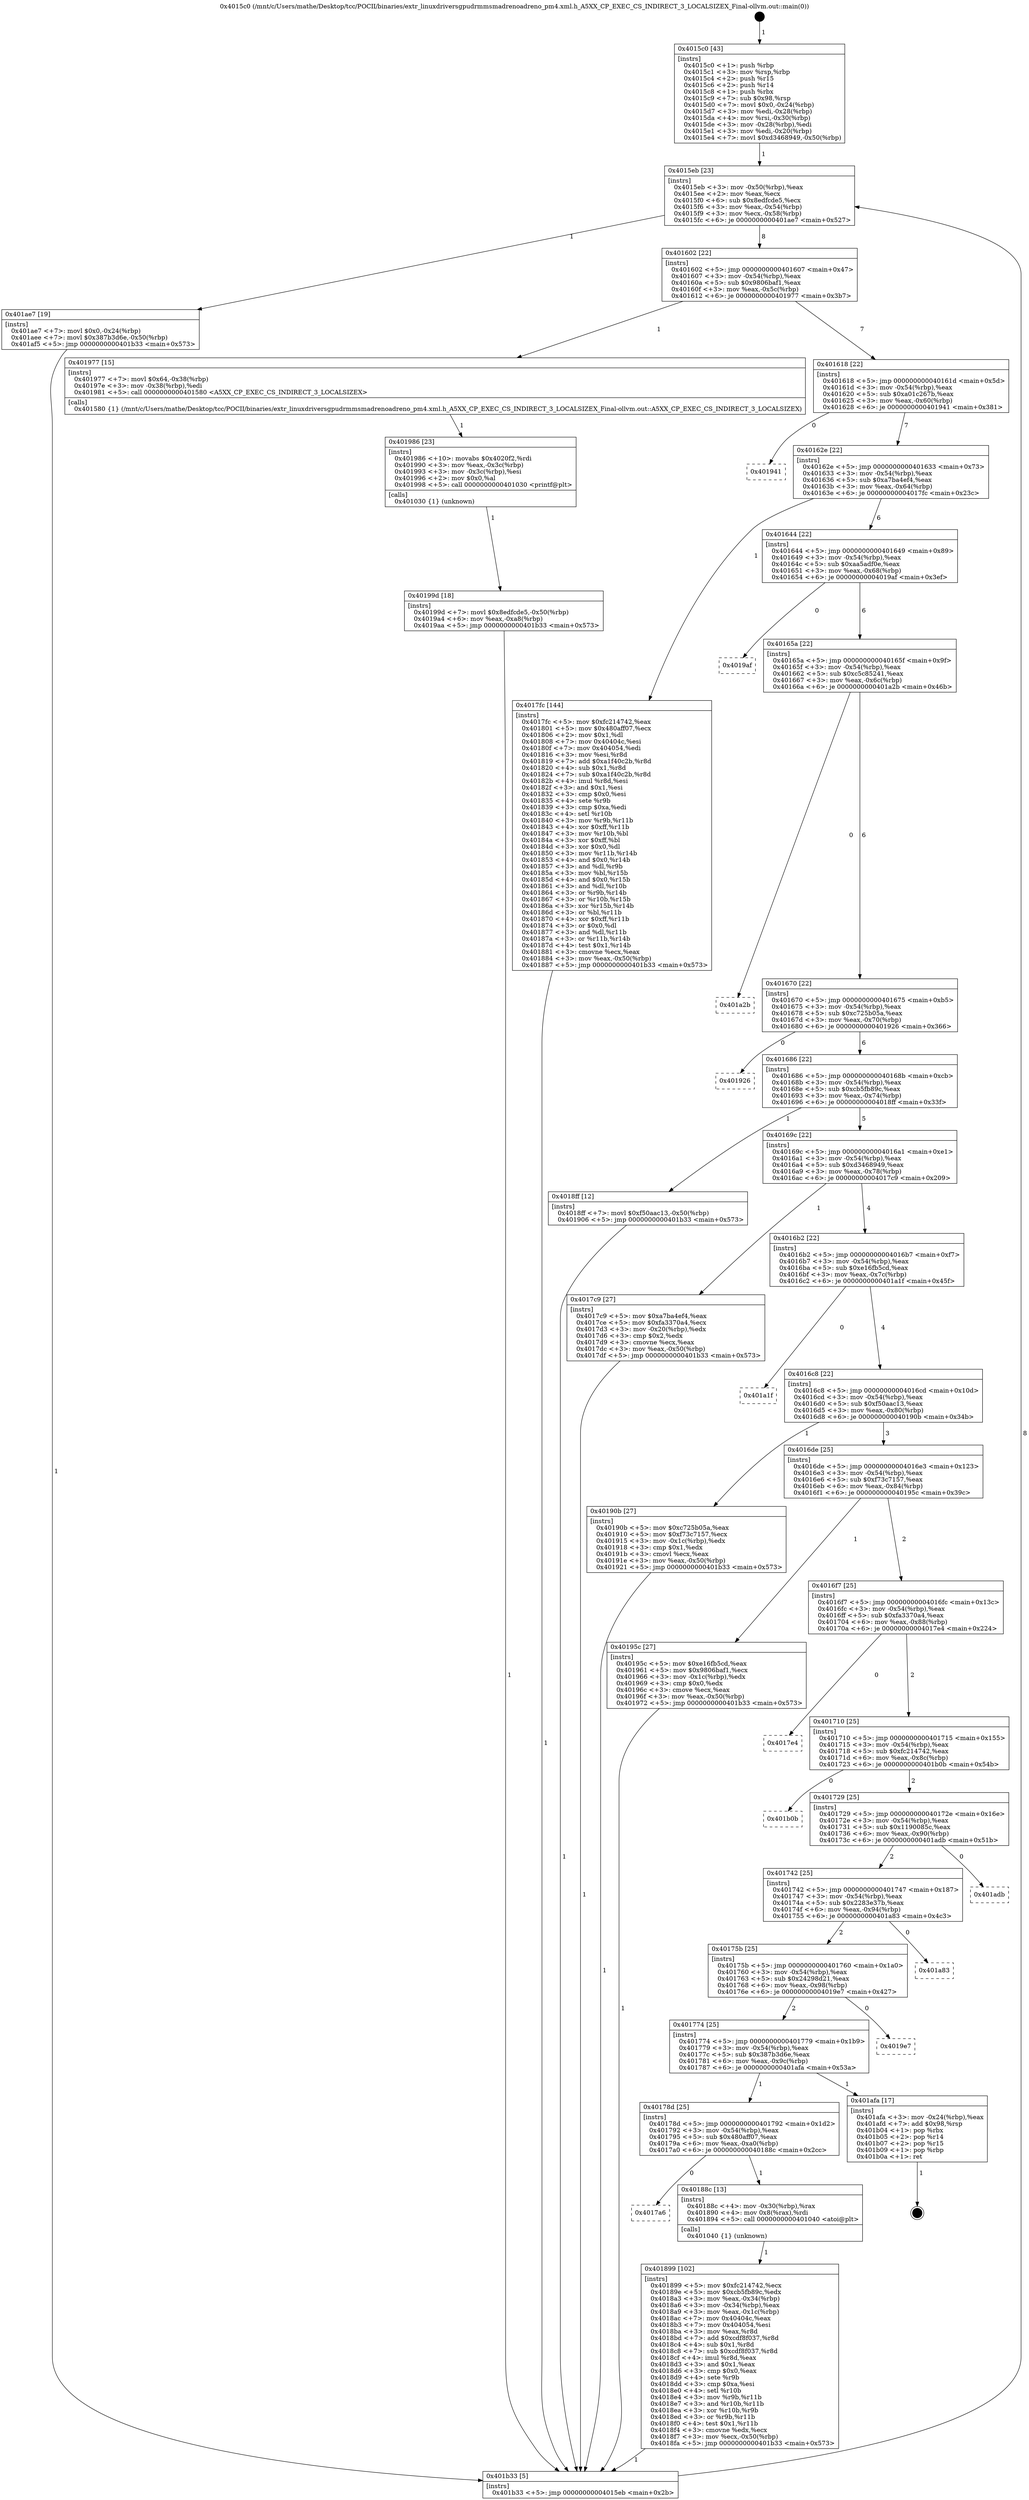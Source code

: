 digraph "0x4015c0" {
  label = "0x4015c0 (/mnt/c/Users/mathe/Desktop/tcc/POCII/binaries/extr_linuxdriversgpudrmmsmadrenoadreno_pm4.xml.h_A5XX_CP_EXEC_CS_INDIRECT_3_LOCALSIZEX_Final-ollvm.out::main(0))"
  labelloc = "t"
  node[shape=record]

  Entry [label="",width=0.3,height=0.3,shape=circle,fillcolor=black,style=filled]
  "0x4015eb" [label="{
     0x4015eb [23]\l
     | [instrs]\l
     &nbsp;&nbsp;0x4015eb \<+3\>: mov -0x50(%rbp),%eax\l
     &nbsp;&nbsp;0x4015ee \<+2\>: mov %eax,%ecx\l
     &nbsp;&nbsp;0x4015f0 \<+6\>: sub $0x8edfcde5,%ecx\l
     &nbsp;&nbsp;0x4015f6 \<+3\>: mov %eax,-0x54(%rbp)\l
     &nbsp;&nbsp;0x4015f9 \<+3\>: mov %ecx,-0x58(%rbp)\l
     &nbsp;&nbsp;0x4015fc \<+6\>: je 0000000000401ae7 \<main+0x527\>\l
  }"]
  "0x401ae7" [label="{
     0x401ae7 [19]\l
     | [instrs]\l
     &nbsp;&nbsp;0x401ae7 \<+7\>: movl $0x0,-0x24(%rbp)\l
     &nbsp;&nbsp;0x401aee \<+7\>: movl $0x387b3d6e,-0x50(%rbp)\l
     &nbsp;&nbsp;0x401af5 \<+5\>: jmp 0000000000401b33 \<main+0x573\>\l
  }"]
  "0x401602" [label="{
     0x401602 [22]\l
     | [instrs]\l
     &nbsp;&nbsp;0x401602 \<+5\>: jmp 0000000000401607 \<main+0x47\>\l
     &nbsp;&nbsp;0x401607 \<+3\>: mov -0x54(%rbp),%eax\l
     &nbsp;&nbsp;0x40160a \<+5\>: sub $0x9806baf1,%eax\l
     &nbsp;&nbsp;0x40160f \<+3\>: mov %eax,-0x5c(%rbp)\l
     &nbsp;&nbsp;0x401612 \<+6\>: je 0000000000401977 \<main+0x3b7\>\l
  }"]
  Exit [label="",width=0.3,height=0.3,shape=circle,fillcolor=black,style=filled,peripheries=2]
  "0x401977" [label="{
     0x401977 [15]\l
     | [instrs]\l
     &nbsp;&nbsp;0x401977 \<+7\>: movl $0x64,-0x38(%rbp)\l
     &nbsp;&nbsp;0x40197e \<+3\>: mov -0x38(%rbp),%edi\l
     &nbsp;&nbsp;0x401981 \<+5\>: call 0000000000401580 \<A5XX_CP_EXEC_CS_INDIRECT_3_LOCALSIZEX\>\l
     | [calls]\l
     &nbsp;&nbsp;0x401580 \{1\} (/mnt/c/Users/mathe/Desktop/tcc/POCII/binaries/extr_linuxdriversgpudrmmsmadrenoadreno_pm4.xml.h_A5XX_CP_EXEC_CS_INDIRECT_3_LOCALSIZEX_Final-ollvm.out::A5XX_CP_EXEC_CS_INDIRECT_3_LOCALSIZEX)\l
  }"]
  "0x401618" [label="{
     0x401618 [22]\l
     | [instrs]\l
     &nbsp;&nbsp;0x401618 \<+5\>: jmp 000000000040161d \<main+0x5d\>\l
     &nbsp;&nbsp;0x40161d \<+3\>: mov -0x54(%rbp),%eax\l
     &nbsp;&nbsp;0x401620 \<+5\>: sub $0xa01c267b,%eax\l
     &nbsp;&nbsp;0x401625 \<+3\>: mov %eax,-0x60(%rbp)\l
     &nbsp;&nbsp;0x401628 \<+6\>: je 0000000000401941 \<main+0x381\>\l
  }"]
  "0x40199d" [label="{
     0x40199d [18]\l
     | [instrs]\l
     &nbsp;&nbsp;0x40199d \<+7\>: movl $0x8edfcde5,-0x50(%rbp)\l
     &nbsp;&nbsp;0x4019a4 \<+6\>: mov %eax,-0xa8(%rbp)\l
     &nbsp;&nbsp;0x4019aa \<+5\>: jmp 0000000000401b33 \<main+0x573\>\l
  }"]
  "0x401941" [label="{
     0x401941\l
  }", style=dashed]
  "0x40162e" [label="{
     0x40162e [22]\l
     | [instrs]\l
     &nbsp;&nbsp;0x40162e \<+5\>: jmp 0000000000401633 \<main+0x73\>\l
     &nbsp;&nbsp;0x401633 \<+3\>: mov -0x54(%rbp),%eax\l
     &nbsp;&nbsp;0x401636 \<+5\>: sub $0xa7ba4ef4,%eax\l
     &nbsp;&nbsp;0x40163b \<+3\>: mov %eax,-0x64(%rbp)\l
     &nbsp;&nbsp;0x40163e \<+6\>: je 00000000004017fc \<main+0x23c\>\l
  }"]
  "0x401986" [label="{
     0x401986 [23]\l
     | [instrs]\l
     &nbsp;&nbsp;0x401986 \<+10\>: movabs $0x4020f2,%rdi\l
     &nbsp;&nbsp;0x401990 \<+3\>: mov %eax,-0x3c(%rbp)\l
     &nbsp;&nbsp;0x401993 \<+3\>: mov -0x3c(%rbp),%esi\l
     &nbsp;&nbsp;0x401996 \<+2\>: mov $0x0,%al\l
     &nbsp;&nbsp;0x401998 \<+5\>: call 0000000000401030 \<printf@plt\>\l
     | [calls]\l
     &nbsp;&nbsp;0x401030 \{1\} (unknown)\l
  }"]
  "0x4017fc" [label="{
     0x4017fc [144]\l
     | [instrs]\l
     &nbsp;&nbsp;0x4017fc \<+5\>: mov $0xfc214742,%eax\l
     &nbsp;&nbsp;0x401801 \<+5\>: mov $0x480aff07,%ecx\l
     &nbsp;&nbsp;0x401806 \<+2\>: mov $0x1,%dl\l
     &nbsp;&nbsp;0x401808 \<+7\>: mov 0x40404c,%esi\l
     &nbsp;&nbsp;0x40180f \<+7\>: mov 0x404054,%edi\l
     &nbsp;&nbsp;0x401816 \<+3\>: mov %esi,%r8d\l
     &nbsp;&nbsp;0x401819 \<+7\>: add $0xa1f40c2b,%r8d\l
     &nbsp;&nbsp;0x401820 \<+4\>: sub $0x1,%r8d\l
     &nbsp;&nbsp;0x401824 \<+7\>: sub $0xa1f40c2b,%r8d\l
     &nbsp;&nbsp;0x40182b \<+4\>: imul %r8d,%esi\l
     &nbsp;&nbsp;0x40182f \<+3\>: and $0x1,%esi\l
     &nbsp;&nbsp;0x401832 \<+3\>: cmp $0x0,%esi\l
     &nbsp;&nbsp;0x401835 \<+4\>: sete %r9b\l
     &nbsp;&nbsp;0x401839 \<+3\>: cmp $0xa,%edi\l
     &nbsp;&nbsp;0x40183c \<+4\>: setl %r10b\l
     &nbsp;&nbsp;0x401840 \<+3\>: mov %r9b,%r11b\l
     &nbsp;&nbsp;0x401843 \<+4\>: xor $0xff,%r11b\l
     &nbsp;&nbsp;0x401847 \<+3\>: mov %r10b,%bl\l
     &nbsp;&nbsp;0x40184a \<+3\>: xor $0xff,%bl\l
     &nbsp;&nbsp;0x40184d \<+3\>: xor $0x0,%dl\l
     &nbsp;&nbsp;0x401850 \<+3\>: mov %r11b,%r14b\l
     &nbsp;&nbsp;0x401853 \<+4\>: and $0x0,%r14b\l
     &nbsp;&nbsp;0x401857 \<+3\>: and %dl,%r9b\l
     &nbsp;&nbsp;0x40185a \<+3\>: mov %bl,%r15b\l
     &nbsp;&nbsp;0x40185d \<+4\>: and $0x0,%r15b\l
     &nbsp;&nbsp;0x401861 \<+3\>: and %dl,%r10b\l
     &nbsp;&nbsp;0x401864 \<+3\>: or %r9b,%r14b\l
     &nbsp;&nbsp;0x401867 \<+3\>: or %r10b,%r15b\l
     &nbsp;&nbsp;0x40186a \<+3\>: xor %r15b,%r14b\l
     &nbsp;&nbsp;0x40186d \<+3\>: or %bl,%r11b\l
     &nbsp;&nbsp;0x401870 \<+4\>: xor $0xff,%r11b\l
     &nbsp;&nbsp;0x401874 \<+3\>: or $0x0,%dl\l
     &nbsp;&nbsp;0x401877 \<+3\>: and %dl,%r11b\l
     &nbsp;&nbsp;0x40187a \<+3\>: or %r11b,%r14b\l
     &nbsp;&nbsp;0x40187d \<+4\>: test $0x1,%r14b\l
     &nbsp;&nbsp;0x401881 \<+3\>: cmovne %ecx,%eax\l
     &nbsp;&nbsp;0x401884 \<+3\>: mov %eax,-0x50(%rbp)\l
     &nbsp;&nbsp;0x401887 \<+5\>: jmp 0000000000401b33 \<main+0x573\>\l
  }"]
  "0x401644" [label="{
     0x401644 [22]\l
     | [instrs]\l
     &nbsp;&nbsp;0x401644 \<+5\>: jmp 0000000000401649 \<main+0x89\>\l
     &nbsp;&nbsp;0x401649 \<+3\>: mov -0x54(%rbp),%eax\l
     &nbsp;&nbsp;0x40164c \<+5\>: sub $0xaa5adf0e,%eax\l
     &nbsp;&nbsp;0x401651 \<+3\>: mov %eax,-0x68(%rbp)\l
     &nbsp;&nbsp;0x401654 \<+6\>: je 00000000004019af \<main+0x3ef\>\l
  }"]
  "0x401899" [label="{
     0x401899 [102]\l
     | [instrs]\l
     &nbsp;&nbsp;0x401899 \<+5\>: mov $0xfc214742,%ecx\l
     &nbsp;&nbsp;0x40189e \<+5\>: mov $0xcb5fb89c,%edx\l
     &nbsp;&nbsp;0x4018a3 \<+3\>: mov %eax,-0x34(%rbp)\l
     &nbsp;&nbsp;0x4018a6 \<+3\>: mov -0x34(%rbp),%eax\l
     &nbsp;&nbsp;0x4018a9 \<+3\>: mov %eax,-0x1c(%rbp)\l
     &nbsp;&nbsp;0x4018ac \<+7\>: mov 0x40404c,%eax\l
     &nbsp;&nbsp;0x4018b3 \<+7\>: mov 0x404054,%esi\l
     &nbsp;&nbsp;0x4018ba \<+3\>: mov %eax,%r8d\l
     &nbsp;&nbsp;0x4018bd \<+7\>: add $0xcdf8f037,%r8d\l
     &nbsp;&nbsp;0x4018c4 \<+4\>: sub $0x1,%r8d\l
     &nbsp;&nbsp;0x4018c8 \<+7\>: sub $0xcdf8f037,%r8d\l
     &nbsp;&nbsp;0x4018cf \<+4\>: imul %r8d,%eax\l
     &nbsp;&nbsp;0x4018d3 \<+3\>: and $0x1,%eax\l
     &nbsp;&nbsp;0x4018d6 \<+3\>: cmp $0x0,%eax\l
     &nbsp;&nbsp;0x4018d9 \<+4\>: sete %r9b\l
     &nbsp;&nbsp;0x4018dd \<+3\>: cmp $0xa,%esi\l
     &nbsp;&nbsp;0x4018e0 \<+4\>: setl %r10b\l
     &nbsp;&nbsp;0x4018e4 \<+3\>: mov %r9b,%r11b\l
     &nbsp;&nbsp;0x4018e7 \<+3\>: and %r10b,%r11b\l
     &nbsp;&nbsp;0x4018ea \<+3\>: xor %r10b,%r9b\l
     &nbsp;&nbsp;0x4018ed \<+3\>: or %r9b,%r11b\l
     &nbsp;&nbsp;0x4018f0 \<+4\>: test $0x1,%r11b\l
     &nbsp;&nbsp;0x4018f4 \<+3\>: cmovne %edx,%ecx\l
     &nbsp;&nbsp;0x4018f7 \<+3\>: mov %ecx,-0x50(%rbp)\l
     &nbsp;&nbsp;0x4018fa \<+5\>: jmp 0000000000401b33 \<main+0x573\>\l
  }"]
  "0x4019af" [label="{
     0x4019af\l
  }", style=dashed]
  "0x40165a" [label="{
     0x40165a [22]\l
     | [instrs]\l
     &nbsp;&nbsp;0x40165a \<+5\>: jmp 000000000040165f \<main+0x9f\>\l
     &nbsp;&nbsp;0x40165f \<+3\>: mov -0x54(%rbp),%eax\l
     &nbsp;&nbsp;0x401662 \<+5\>: sub $0xc5c85241,%eax\l
     &nbsp;&nbsp;0x401667 \<+3\>: mov %eax,-0x6c(%rbp)\l
     &nbsp;&nbsp;0x40166a \<+6\>: je 0000000000401a2b \<main+0x46b\>\l
  }"]
  "0x4017a6" [label="{
     0x4017a6\l
  }", style=dashed]
  "0x401a2b" [label="{
     0x401a2b\l
  }", style=dashed]
  "0x401670" [label="{
     0x401670 [22]\l
     | [instrs]\l
     &nbsp;&nbsp;0x401670 \<+5\>: jmp 0000000000401675 \<main+0xb5\>\l
     &nbsp;&nbsp;0x401675 \<+3\>: mov -0x54(%rbp),%eax\l
     &nbsp;&nbsp;0x401678 \<+5\>: sub $0xc725b05a,%eax\l
     &nbsp;&nbsp;0x40167d \<+3\>: mov %eax,-0x70(%rbp)\l
     &nbsp;&nbsp;0x401680 \<+6\>: je 0000000000401926 \<main+0x366\>\l
  }"]
  "0x40188c" [label="{
     0x40188c [13]\l
     | [instrs]\l
     &nbsp;&nbsp;0x40188c \<+4\>: mov -0x30(%rbp),%rax\l
     &nbsp;&nbsp;0x401890 \<+4\>: mov 0x8(%rax),%rdi\l
     &nbsp;&nbsp;0x401894 \<+5\>: call 0000000000401040 \<atoi@plt\>\l
     | [calls]\l
     &nbsp;&nbsp;0x401040 \{1\} (unknown)\l
  }"]
  "0x401926" [label="{
     0x401926\l
  }", style=dashed]
  "0x401686" [label="{
     0x401686 [22]\l
     | [instrs]\l
     &nbsp;&nbsp;0x401686 \<+5\>: jmp 000000000040168b \<main+0xcb\>\l
     &nbsp;&nbsp;0x40168b \<+3\>: mov -0x54(%rbp),%eax\l
     &nbsp;&nbsp;0x40168e \<+5\>: sub $0xcb5fb89c,%eax\l
     &nbsp;&nbsp;0x401693 \<+3\>: mov %eax,-0x74(%rbp)\l
     &nbsp;&nbsp;0x401696 \<+6\>: je 00000000004018ff \<main+0x33f\>\l
  }"]
  "0x40178d" [label="{
     0x40178d [25]\l
     | [instrs]\l
     &nbsp;&nbsp;0x40178d \<+5\>: jmp 0000000000401792 \<main+0x1d2\>\l
     &nbsp;&nbsp;0x401792 \<+3\>: mov -0x54(%rbp),%eax\l
     &nbsp;&nbsp;0x401795 \<+5\>: sub $0x480aff07,%eax\l
     &nbsp;&nbsp;0x40179a \<+6\>: mov %eax,-0xa0(%rbp)\l
     &nbsp;&nbsp;0x4017a0 \<+6\>: je 000000000040188c \<main+0x2cc\>\l
  }"]
  "0x4018ff" [label="{
     0x4018ff [12]\l
     | [instrs]\l
     &nbsp;&nbsp;0x4018ff \<+7\>: movl $0xf50aac13,-0x50(%rbp)\l
     &nbsp;&nbsp;0x401906 \<+5\>: jmp 0000000000401b33 \<main+0x573\>\l
  }"]
  "0x40169c" [label="{
     0x40169c [22]\l
     | [instrs]\l
     &nbsp;&nbsp;0x40169c \<+5\>: jmp 00000000004016a1 \<main+0xe1\>\l
     &nbsp;&nbsp;0x4016a1 \<+3\>: mov -0x54(%rbp),%eax\l
     &nbsp;&nbsp;0x4016a4 \<+5\>: sub $0xd3468949,%eax\l
     &nbsp;&nbsp;0x4016a9 \<+3\>: mov %eax,-0x78(%rbp)\l
     &nbsp;&nbsp;0x4016ac \<+6\>: je 00000000004017c9 \<main+0x209\>\l
  }"]
  "0x401afa" [label="{
     0x401afa [17]\l
     | [instrs]\l
     &nbsp;&nbsp;0x401afa \<+3\>: mov -0x24(%rbp),%eax\l
     &nbsp;&nbsp;0x401afd \<+7\>: add $0x98,%rsp\l
     &nbsp;&nbsp;0x401b04 \<+1\>: pop %rbx\l
     &nbsp;&nbsp;0x401b05 \<+2\>: pop %r14\l
     &nbsp;&nbsp;0x401b07 \<+2\>: pop %r15\l
     &nbsp;&nbsp;0x401b09 \<+1\>: pop %rbp\l
     &nbsp;&nbsp;0x401b0a \<+1\>: ret\l
  }"]
  "0x4017c9" [label="{
     0x4017c9 [27]\l
     | [instrs]\l
     &nbsp;&nbsp;0x4017c9 \<+5\>: mov $0xa7ba4ef4,%eax\l
     &nbsp;&nbsp;0x4017ce \<+5\>: mov $0xfa3370a4,%ecx\l
     &nbsp;&nbsp;0x4017d3 \<+3\>: mov -0x20(%rbp),%edx\l
     &nbsp;&nbsp;0x4017d6 \<+3\>: cmp $0x2,%edx\l
     &nbsp;&nbsp;0x4017d9 \<+3\>: cmovne %ecx,%eax\l
     &nbsp;&nbsp;0x4017dc \<+3\>: mov %eax,-0x50(%rbp)\l
     &nbsp;&nbsp;0x4017df \<+5\>: jmp 0000000000401b33 \<main+0x573\>\l
  }"]
  "0x4016b2" [label="{
     0x4016b2 [22]\l
     | [instrs]\l
     &nbsp;&nbsp;0x4016b2 \<+5\>: jmp 00000000004016b7 \<main+0xf7\>\l
     &nbsp;&nbsp;0x4016b7 \<+3\>: mov -0x54(%rbp),%eax\l
     &nbsp;&nbsp;0x4016ba \<+5\>: sub $0xe16fb5cd,%eax\l
     &nbsp;&nbsp;0x4016bf \<+3\>: mov %eax,-0x7c(%rbp)\l
     &nbsp;&nbsp;0x4016c2 \<+6\>: je 0000000000401a1f \<main+0x45f\>\l
  }"]
  "0x401b33" [label="{
     0x401b33 [5]\l
     | [instrs]\l
     &nbsp;&nbsp;0x401b33 \<+5\>: jmp 00000000004015eb \<main+0x2b\>\l
  }"]
  "0x4015c0" [label="{
     0x4015c0 [43]\l
     | [instrs]\l
     &nbsp;&nbsp;0x4015c0 \<+1\>: push %rbp\l
     &nbsp;&nbsp;0x4015c1 \<+3\>: mov %rsp,%rbp\l
     &nbsp;&nbsp;0x4015c4 \<+2\>: push %r15\l
     &nbsp;&nbsp;0x4015c6 \<+2\>: push %r14\l
     &nbsp;&nbsp;0x4015c8 \<+1\>: push %rbx\l
     &nbsp;&nbsp;0x4015c9 \<+7\>: sub $0x98,%rsp\l
     &nbsp;&nbsp;0x4015d0 \<+7\>: movl $0x0,-0x24(%rbp)\l
     &nbsp;&nbsp;0x4015d7 \<+3\>: mov %edi,-0x28(%rbp)\l
     &nbsp;&nbsp;0x4015da \<+4\>: mov %rsi,-0x30(%rbp)\l
     &nbsp;&nbsp;0x4015de \<+3\>: mov -0x28(%rbp),%edi\l
     &nbsp;&nbsp;0x4015e1 \<+3\>: mov %edi,-0x20(%rbp)\l
     &nbsp;&nbsp;0x4015e4 \<+7\>: movl $0xd3468949,-0x50(%rbp)\l
  }"]
  "0x401774" [label="{
     0x401774 [25]\l
     | [instrs]\l
     &nbsp;&nbsp;0x401774 \<+5\>: jmp 0000000000401779 \<main+0x1b9\>\l
     &nbsp;&nbsp;0x401779 \<+3\>: mov -0x54(%rbp),%eax\l
     &nbsp;&nbsp;0x40177c \<+5\>: sub $0x387b3d6e,%eax\l
     &nbsp;&nbsp;0x401781 \<+6\>: mov %eax,-0x9c(%rbp)\l
     &nbsp;&nbsp;0x401787 \<+6\>: je 0000000000401afa \<main+0x53a\>\l
  }"]
  "0x401a1f" [label="{
     0x401a1f\l
  }", style=dashed]
  "0x4016c8" [label="{
     0x4016c8 [22]\l
     | [instrs]\l
     &nbsp;&nbsp;0x4016c8 \<+5\>: jmp 00000000004016cd \<main+0x10d\>\l
     &nbsp;&nbsp;0x4016cd \<+3\>: mov -0x54(%rbp),%eax\l
     &nbsp;&nbsp;0x4016d0 \<+5\>: sub $0xf50aac13,%eax\l
     &nbsp;&nbsp;0x4016d5 \<+3\>: mov %eax,-0x80(%rbp)\l
     &nbsp;&nbsp;0x4016d8 \<+6\>: je 000000000040190b \<main+0x34b\>\l
  }"]
  "0x4019e7" [label="{
     0x4019e7\l
  }", style=dashed]
  "0x40190b" [label="{
     0x40190b [27]\l
     | [instrs]\l
     &nbsp;&nbsp;0x40190b \<+5\>: mov $0xc725b05a,%eax\l
     &nbsp;&nbsp;0x401910 \<+5\>: mov $0xf73c7157,%ecx\l
     &nbsp;&nbsp;0x401915 \<+3\>: mov -0x1c(%rbp),%edx\l
     &nbsp;&nbsp;0x401918 \<+3\>: cmp $0x1,%edx\l
     &nbsp;&nbsp;0x40191b \<+3\>: cmovl %ecx,%eax\l
     &nbsp;&nbsp;0x40191e \<+3\>: mov %eax,-0x50(%rbp)\l
     &nbsp;&nbsp;0x401921 \<+5\>: jmp 0000000000401b33 \<main+0x573\>\l
  }"]
  "0x4016de" [label="{
     0x4016de [25]\l
     | [instrs]\l
     &nbsp;&nbsp;0x4016de \<+5\>: jmp 00000000004016e3 \<main+0x123\>\l
     &nbsp;&nbsp;0x4016e3 \<+3\>: mov -0x54(%rbp),%eax\l
     &nbsp;&nbsp;0x4016e6 \<+5\>: sub $0xf73c7157,%eax\l
     &nbsp;&nbsp;0x4016eb \<+6\>: mov %eax,-0x84(%rbp)\l
     &nbsp;&nbsp;0x4016f1 \<+6\>: je 000000000040195c \<main+0x39c\>\l
  }"]
  "0x40175b" [label="{
     0x40175b [25]\l
     | [instrs]\l
     &nbsp;&nbsp;0x40175b \<+5\>: jmp 0000000000401760 \<main+0x1a0\>\l
     &nbsp;&nbsp;0x401760 \<+3\>: mov -0x54(%rbp),%eax\l
     &nbsp;&nbsp;0x401763 \<+5\>: sub $0x24298d21,%eax\l
     &nbsp;&nbsp;0x401768 \<+6\>: mov %eax,-0x98(%rbp)\l
     &nbsp;&nbsp;0x40176e \<+6\>: je 00000000004019e7 \<main+0x427\>\l
  }"]
  "0x40195c" [label="{
     0x40195c [27]\l
     | [instrs]\l
     &nbsp;&nbsp;0x40195c \<+5\>: mov $0xe16fb5cd,%eax\l
     &nbsp;&nbsp;0x401961 \<+5\>: mov $0x9806baf1,%ecx\l
     &nbsp;&nbsp;0x401966 \<+3\>: mov -0x1c(%rbp),%edx\l
     &nbsp;&nbsp;0x401969 \<+3\>: cmp $0x0,%edx\l
     &nbsp;&nbsp;0x40196c \<+3\>: cmove %ecx,%eax\l
     &nbsp;&nbsp;0x40196f \<+3\>: mov %eax,-0x50(%rbp)\l
     &nbsp;&nbsp;0x401972 \<+5\>: jmp 0000000000401b33 \<main+0x573\>\l
  }"]
  "0x4016f7" [label="{
     0x4016f7 [25]\l
     | [instrs]\l
     &nbsp;&nbsp;0x4016f7 \<+5\>: jmp 00000000004016fc \<main+0x13c\>\l
     &nbsp;&nbsp;0x4016fc \<+3\>: mov -0x54(%rbp),%eax\l
     &nbsp;&nbsp;0x4016ff \<+5\>: sub $0xfa3370a4,%eax\l
     &nbsp;&nbsp;0x401704 \<+6\>: mov %eax,-0x88(%rbp)\l
     &nbsp;&nbsp;0x40170a \<+6\>: je 00000000004017e4 \<main+0x224\>\l
  }"]
  "0x401a83" [label="{
     0x401a83\l
  }", style=dashed]
  "0x4017e4" [label="{
     0x4017e4\l
  }", style=dashed]
  "0x401710" [label="{
     0x401710 [25]\l
     | [instrs]\l
     &nbsp;&nbsp;0x401710 \<+5\>: jmp 0000000000401715 \<main+0x155\>\l
     &nbsp;&nbsp;0x401715 \<+3\>: mov -0x54(%rbp),%eax\l
     &nbsp;&nbsp;0x401718 \<+5\>: sub $0xfc214742,%eax\l
     &nbsp;&nbsp;0x40171d \<+6\>: mov %eax,-0x8c(%rbp)\l
     &nbsp;&nbsp;0x401723 \<+6\>: je 0000000000401b0b \<main+0x54b\>\l
  }"]
  "0x401742" [label="{
     0x401742 [25]\l
     | [instrs]\l
     &nbsp;&nbsp;0x401742 \<+5\>: jmp 0000000000401747 \<main+0x187\>\l
     &nbsp;&nbsp;0x401747 \<+3\>: mov -0x54(%rbp),%eax\l
     &nbsp;&nbsp;0x40174a \<+5\>: sub $0x2283e37b,%eax\l
     &nbsp;&nbsp;0x40174f \<+6\>: mov %eax,-0x94(%rbp)\l
     &nbsp;&nbsp;0x401755 \<+6\>: je 0000000000401a83 \<main+0x4c3\>\l
  }"]
  "0x401b0b" [label="{
     0x401b0b\l
  }", style=dashed]
  "0x401729" [label="{
     0x401729 [25]\l
     | [instrs]\l
     &nbsp;&nbsp;0x401729 \<+5\>: jmp 000000000040172e \<main+0x16e\>\l
     &nbsp;&nbsp;0x40172e \<+3\>: mov -0x54(%rbp),%eax\l
     &nbsp;&nbsp;0x401731 \<+5\>: sub $0x1190085c,%eax\l
     &nbsp;&nbsp;0x401736 \<+6\>: mov %eax,-0x90(%rbp)\l
     &nbsp;&nbsp;0x40173c \<+6\>: je 0000000000401adb \<main+0x51b\>\l
  }"]
  "0x401adb" [label="{
     0x401adb\l
  }", style=dashed]
  Entry -> "0x4015c0" [label=" 1"]
  "0x4015eb" -> "0x401ae7" [label=" 1"]
  "0x4015eb" -> "0x401602" [label=" 8"]
  "0x401afa" -> Exit [label=" 1"]
  "0x401602" -> "0x401977" [label=" 1"]
  "0x401602" -> "0x401618" [label=" 7"]
  "0x401ae7" -> "0x401b33" [label=" 1"]
  "0x401618" -> "0x401941" [label=" 0"]
  "0x401618" -> "0x40162e" [label=" 7"]
  "0x40199d" -> "0x401b33" [label=" 1"]
  "0x40162e" -> "0x4017fc" [label=" 1"]
  "0x40162e" -> "0x401644" [label=" 6"]
  "0x401986" -> "0x40199d" [label=" 1"]
  "0x401644" -> "0x4019af" [label=" 0"]
  "0x401644" -> "0x40165a" [label=" 6"]
  "0x401977" -> "0x401986" [label=" 1"]
  "0x40165a" -> "0x401a2b" [label=" 0"]
  "0x40165a" -> "0x401670" [label=" 6"]
  "0x40195c" -> "0x401b33" [label=" 1"]
  "0x401670" -> "0x401926" [label=" 0"]
  "0x401670" -> "0x401686" [label=" 6"]
  "0x40190b" -> "0x401b33" [label=" 1"]
  "0x401686" -> "0x4018ff" [label=" 1"]
  "0x401686" -> "0x40169c" [label=" 5"]
  "0x401899" -> "0x401b33" [label=" 1"]
  "0x40169c" -> "0x4017c9" [label=" 1"]
  "0x40169c" -> "0x4016b2" [label=" 4"]
  "0x4017c9" -> "0x401b33" [label=" 1"]
  "0x4015c0" -> "0x4015eb" [label=" 1"]
  "0x401b33" -> "0x4015eb" [label=" 8"]
  "0x4017fc" -> "0x401b33" [label=" 1"]
  "0x40188c" -> "0x401899" [label=" 1"]
  "0x4016b2" -> "0x401a1f" [label=" 0"]
  "0x4016b2" -> "0x4016c8" [label=" 4"]
  "0x40178d" -> "0x40188c" [label=" 1"]
  "0x4016c8" -> "0x40190b" [label=" 1"]
  "0x4016c8" -> "0x4016de" [label=" 3"]
  "0x4018ff" -> "0x401b33" [label=" 1"]
  "0x4016de" -> "0x40195c" [label=" 1"]
  "0x4016de" -> "0x4016f7" [label=" 2"]
  "0x401774" -> "0x401afa" [label=" 1"]
  "0x4016f7" -> "0x4017e4" [label=" 0"]
  "0x4016f7" -> "0x401710" [label=" 2"]
  "0x40178d" -> "0x4017a6" [label=" 0"]
  "0x401710" -> "0x401b0b" [label=" 0"]
  "0x401710" -> "0x401729" [label=" 2"]
  "0x40175b" -> "0x4019e7" [label=" 0"]
  "0x401729" -> "0x401adb" [label=" 0"]
  "0x401729" -> "0x401742" [label=" 2"]
  "0x40175b" -> "0x401774" [label=" 2"]
  "0x401742" -> "0x401a83" [label=" 0"]
  "0x401742" -> "0x40175b" [label=" 2"]
  "0x401774" -> "0x40178d" [label=" 1"]
}
